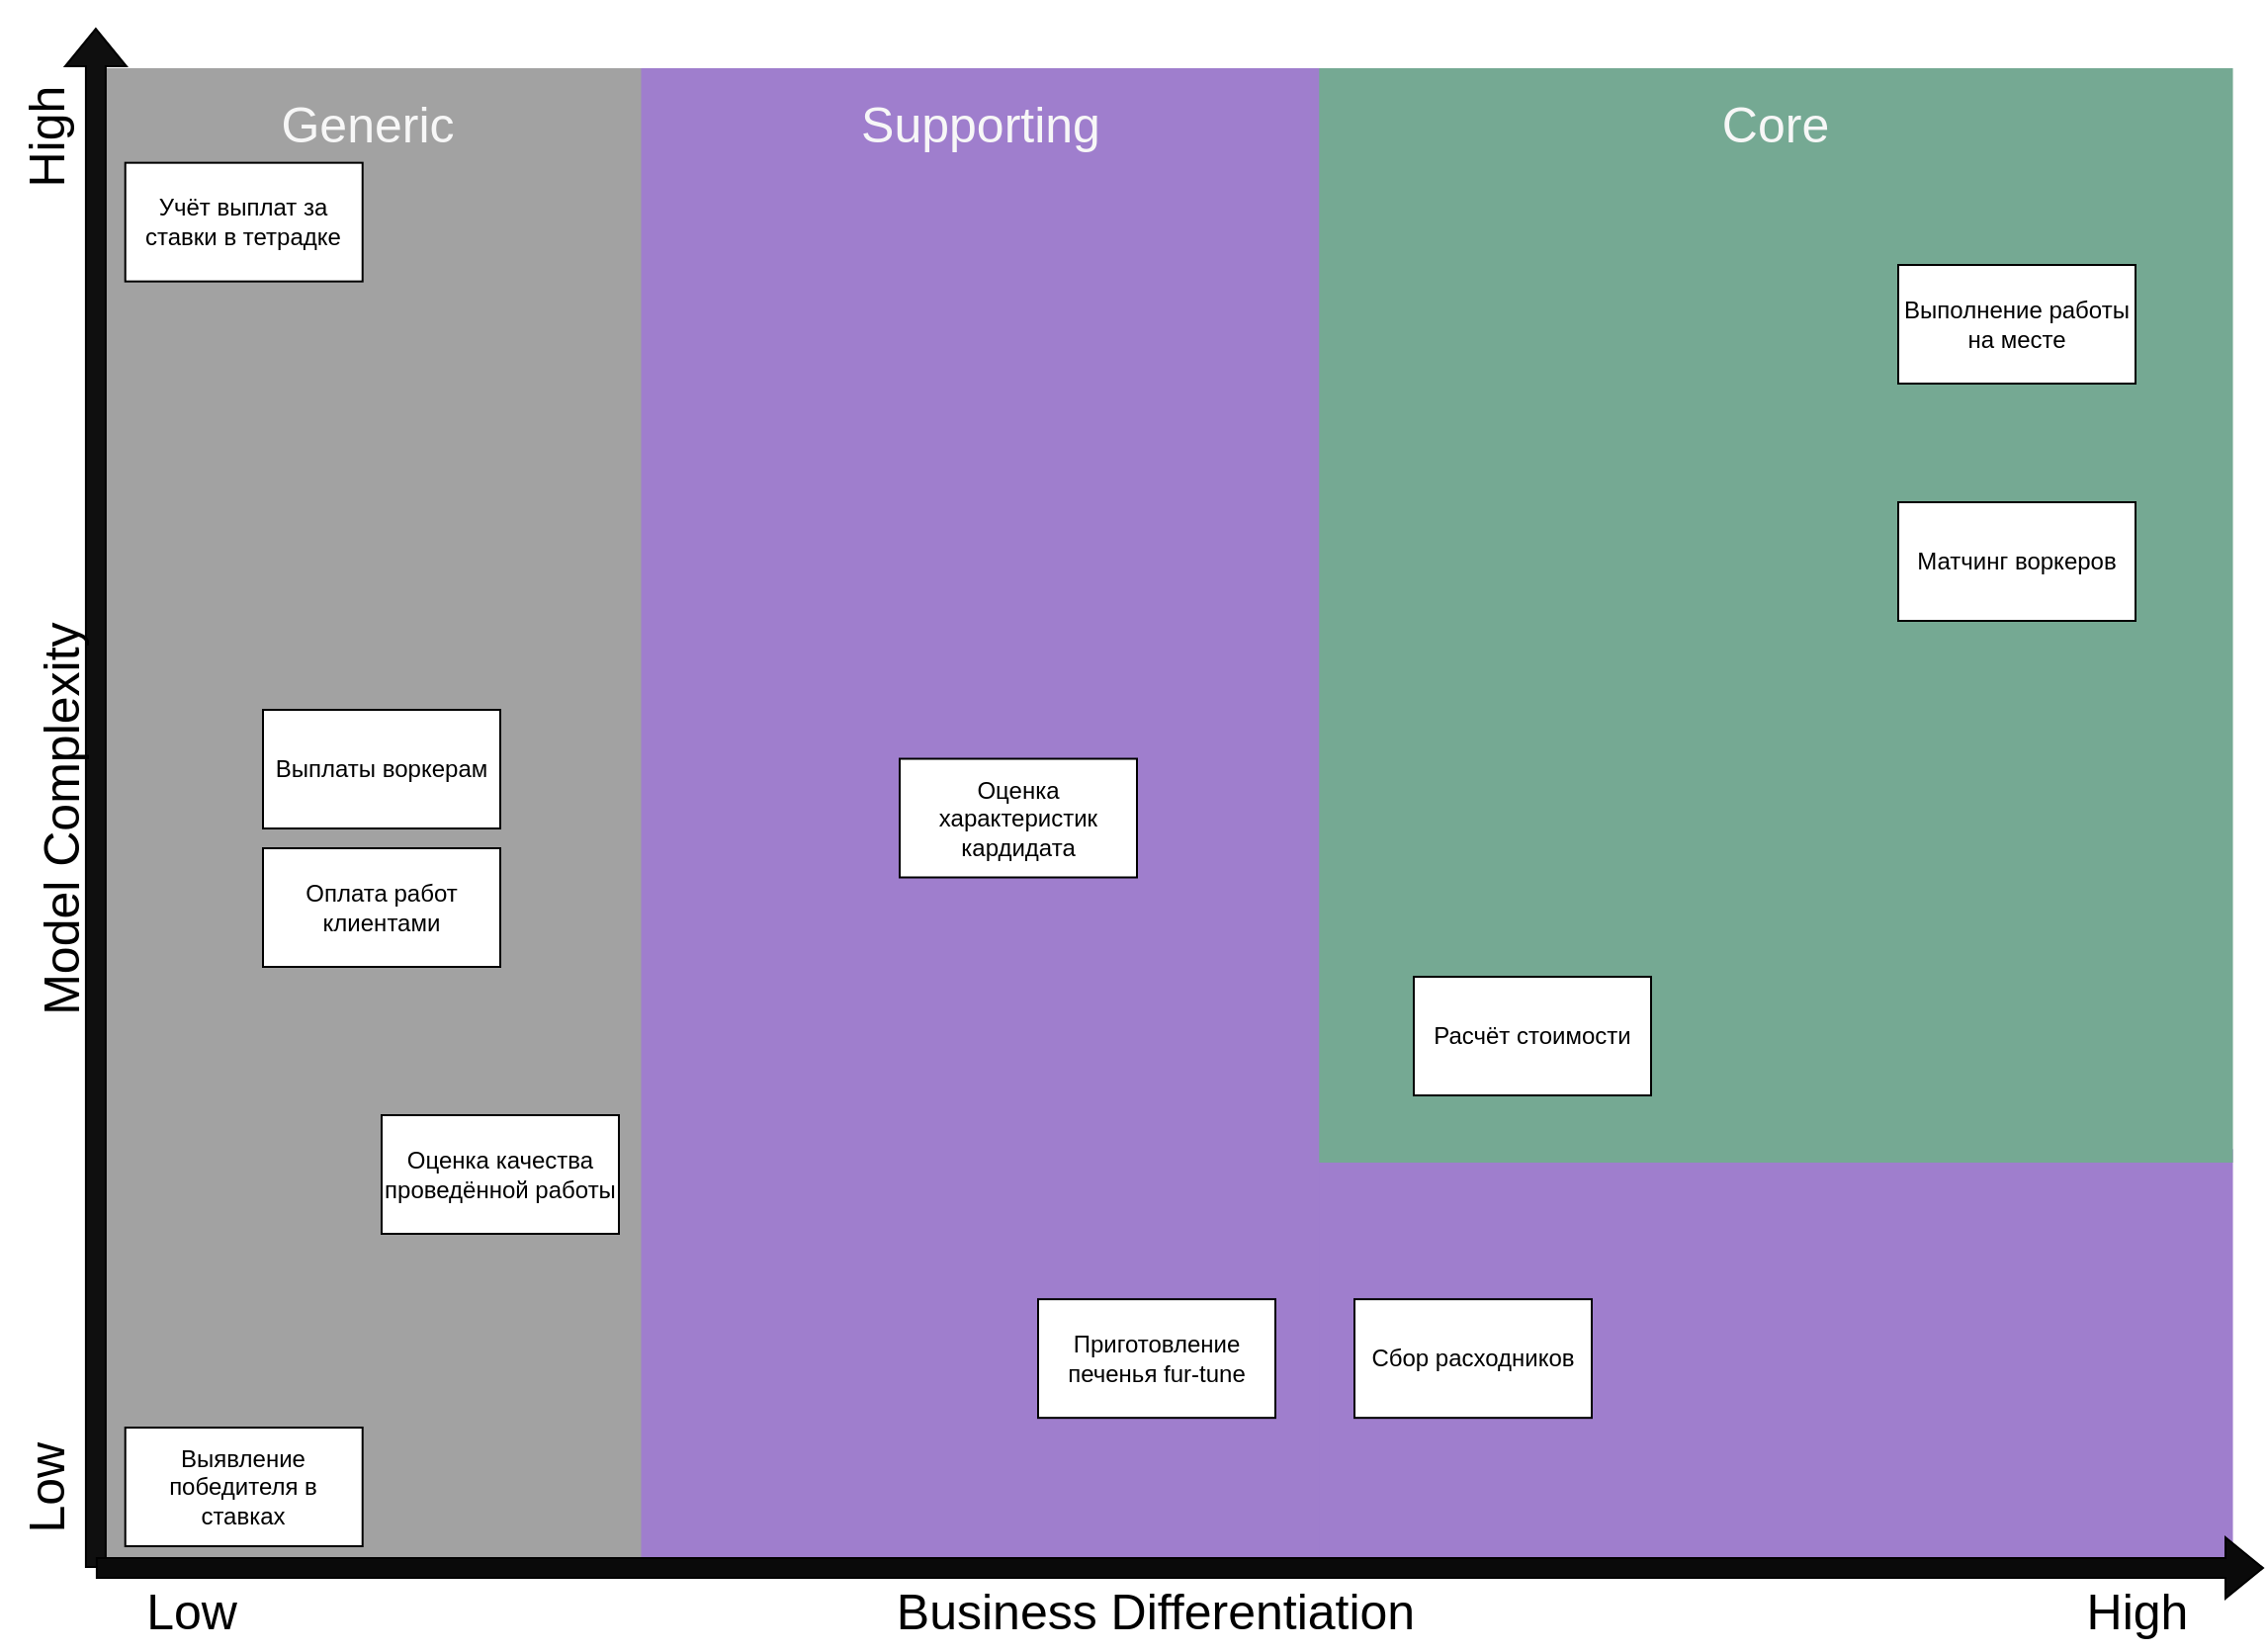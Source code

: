 <mxfile version="22.1.4" type="device">
  <diagram name="Страница — 1" id="hqghXok1EgJKlNfCsuB7">
    <mxGraphModel dx="258" dy="2209" grid="1" gridSize="10" guides="1" tooltips="1" connect="1" arrows="1" fold="1" page="1" pageScale="1" pageWidth="827" pageHeight="1169" math="0" shadow="0">
      <root>
        <mxCell id="0" />
        <mxCell id="1" parent="0" />
        <mxCell id="bK-xkZKcuil71p4V97wX-61" value="" style="group" vertex="1" connectable="0" parent="1">
          <mxGeometry x="1875" y="-460" width="1145" height="820" as="geometry" />
        </mxCell>
        <mxCell id="bK-xkZKcuil71p4V97wX-9" value="" style="rounded=0;whiteSpace=wrap;html=1;fillColor=#9f7ecd;strokeColor=none;" vertex="1" parent="bK-xkZKcuil71p4V97wX-61">
          <mxGeometry x="316.79" y="20.5" width="357.787" height="758.5" as="geometry" />
        </mxCell>
        <mxCell id="bK-xkZKcuil71p4V97wX-15" value="" style="rounded=0;whiteSpace=wrap;html=1;fillColor=#9f7ecd;strokeColor=none;" vertex="1" parent="bK-xkZKcuil71p4V97wX-61">
          <mxGeometry x="667.123" y="567.167" width="462.141" height="211.833" as="geometry" />
        </mxCell>
        <mxCell id="bK-xkZKcuil71p4V97wX-8" value="" style="rounded=0;whiteSpace=wrap;html=1;fillColor=#a2a2a2;strokeColor=none;" vertex="1" parent="bK-xkZKcuil71p4V97wX-61">
          <mxGeometry x="48.45" y="20.5" width="275.794" height="758.5" as="geometry" />
        </mxCell>
        <mxCell id="bK-xkZKcuil71p4V97wX-12" value="" style="rounded=0;whiteSpace=wrap;html=1;strokeColor=none;fillColor=#75a993;" vertex="1" parent="bK-xkZKcuil71p4V97wX-61">
          <mxGeometry x="667.123" y="20.5" width="462.141" height="553.5" as="geometry" />
        </mxCell>
        <mxCell id="bK-xkZKcuil71p4V97wX-13" value="" style="shape=flexArrow;endArrow=classic;html=1;rounded=0;exitX=0;exitY=1;exitDx=0;exitDy=0;fillColor=#0F0F0F;" edge="1" parent="bK-xkZKcuil71p4V97wX-61" source="bK-xkZKcuil71p4V97wX-8">
          <mxGeometry width="50" height="50" relative="1" as="geometry">
            <mxPoint x="-40.996" y="341.667" as="sourcePoint" />
            <mxPoint x="48.45" as="targetPoint" />
          </mxGeometry>
        </mxCell>
        <mxCell id="bK-xkZKcuil71p4V97wX-14" value="" style="shape=flexArrow;endArrow=classic;html=1;rounded=0;exitX=0;exitY=1;exitDx=0;exitDy=0;fillColor=#0A0A0A;" edge="1" parent="bK-xkZKcuil71p4V97wX-61" source="bK-xkZKcuil71p4V97wX-8">
          <mxGeometry width="50" height="50" relative="1" as="geometry">
            <mxPoint x="316.79" y="758.5" as="sourcePoint" />
            <mxPoint x="1145" y="779" as="targetPoint" />
          </mxGeometry>
        </mxCell>
        <mxCell id="bK-xkZKcuil71p4V97wX-17" value="&lt;font color=&quot;#f7f7f7&quot; style=&quot;font-size: 25px;&quot;&gt;Generic&lt;/font&gt;" style="text;html=1;strokeColor=none;fillColor=none;align=center;verticalAlign=middle;whiteSpace=wrap;rounded=0;" vertex="1" parent="bK-xkZKcuil71p4V97wX-61">
          <mxGeometry x="104.354" y="27.333" width="163.986" height="41" as="geometry" />
        </mxCell>
        <mxCell id="bK-xkZKcuil71p4V97wX-18" value="&lt;font color=&quot;#f7f7f7&quot; style=&quot;font-size: 25px;&quot;&gt;Supporting&lt;/font&gt;" style="text;html=1;strokeColor=none;fillColor=none;align=center;verticalAlign=middle;whiteSpace=wrap;rounded=0;" vertex="1" parent="bK-xkZKcuil71p4V97wX-61">
          <mxGeometry x="413.691" y="27.333" width="163.986" height="41" as="geometry" />
        </mxCell>
        <mxCell id="bK-xkZKcuil71p4V97wX-19" value="&lt;font color=&quot;#f7f7f7&quot; style=&quot;font-size: 25px;&quot;&gt;Core&lt;/font&gt;" style="text;html=1;strokeColor=none;fillColor=none;align=center;verticalAlign=middle;whiteSpace=wrap;rounded=0;" vertex="1" parent="bK-xkZKcuil71p4V97wX-61">
          <mxGeometry x="816.201" y="27.333" width="163.986" height="41" as="geometry" />
        </mxCell>
        <mxCell id="bK-xkZKcuil71p4V97wX-20" value="&lt;font style=&quot;font-size: 25px;&quot;&gt;Business Differentiation&lt;/font&gt;" style="text;html=1;strokeColor=none;fillColor=none;align=center;verticalAlign=middle;whiteSpace=wrap;rounded=0;" vertex="1" parent="bK-xkZKcuil71p4V97wX-61">
          <mxGeometry x="48.45" y="779" width="1073.36" height="41" as="geometry" />
        </mxCell>
        <mxCell id="bK-xkZKcuil71p4V97wX-21" value="&lt;font style=&quot;font-size: 25px;&quot;&gt;Low&lt;/font&gt;" style="text;html=1;strokeColor=none;fillColor=none;align=center;verticalAlign=middle;whiteSpace=wrap;rounded=0;" vertex="1" parent="bK-xkZKcuil71p4V97wX-61">
          <mxGeometry x="55.904" y="779" width="81.993" height="41" as="geometry" />
        </mxCell>
        <mxCell id="bK-xkZKcuil71p4V97wX-23" value="&lt;font style=&quot;font-size: 25px;&quot;&gt;High&lt;/font&gt;" style="text;html=1;strokeColor=none;fillColor=none;align=center;verticalAlign=middle;whiteSpace=wrap;rounded=0;" vertex="1" parent="bK-xkZKcuil71p4V97wX-61">
          <mxGeometry x="1039.817" y="779" width="81.993" height="41" as="geometry" />
        </mxCell>
        <mxCell id="bK-xkZKcuil71p4V97wX-24" value="&lt;font style=&quot;font-size: 25px;&quot;&gt;Model Complexity&lt;br&gt;&lt;/font&gt;" style="text;html=1;strokeColor=none;fillColor=none;align=center;verticalAlign=middle;whiteSpace=wrap;rounded=0;rotation=-90;" vertex="1" parent="bK-xkZKcuil71p4V97wX-61">
          <mxGeometry x="-383.875" y="379.25" width="827.382" height="41" as="geometry" />
        </mxCell>
        <mxCell id="bK-xkZKcuil71p4V97wX-25" value="&lt;font style=&quot;font-size: 25px;&quot;&gt;Low&lt;/font&gt;" style="text;html=1;strokeColor=none;fillColor=none;align=center;verticalAlign=middle;whiteSpace=wrap;rounded=0;rotation=-90;" vertex="1" parent="bK-xkZKcuil71p4V97wX-61">
          <mxGeometry x="-18.635" y="717.5" width="81.993" height="41" as="geometry" />
        </mxCell>
        <mxCell id="bK-xkZKcuil71p4V97wX-27" value="&lt;font style=&quot;font-size: 25px;&quot;&gt;High&lt;/font&gt;" style="text;html=1;strokeColor=none;fillColor=none;align=center;verticalAlign=middle;whiteSpace=wrap;rounded=0;rotation=-90;" vertex="1" parent="bK-xkZKcuil71p4V97wX-61">
          <mxGeometry x="-18.635" y="34.167" width="81.993" height="41" as="geometry" />
        </mxCell>
        <mxCell id="bK-xkZKcuil71p4V97wX-52" value="Выполнение работы на месте" style="rounded=0;whiteSpace=wrap;html=1;container=0;" vertex="1" parent="bK-xkZKcuil71p4V97wX-61">
          <mxGeometry x="960" y="120" width="120" height="60" as="geometry" />
        </mxCell>
        <mxCell id="bK-xkZKcuil71p4V97wX-50" value="Матчинг воркеров" style="rounded=0;whiteSpace=wrap;html=1;container=0;" vertex="1" parent="bK-xkZKcuil71p4V97wX-61">
          <mxGeometry x="960" y="240" width="120" height="60" as="geometry" />
        </mxCell>
        <mxCell id="bK-xkZKcuil71p4V97wX-51" value="Расчёт стоимости" style="rounded=0;whiteSpace=wrap;html=1;container=0;" vertex="1" parent="bK-xkZKcuil71p4V97wX-61">
          <mxGeometry x="715" y="480" width="120" height="60" as="geometry" />
        </mxCell>
        <mxCell id="bK-xkZKcuil71p4V97wX-48" value="Приготовление печенья fur-tune" style="rounded=0;whiteSpace=wrap;html=1;container=0;" vertex="1" parent="bK-xkZKcuil71p4V97wX-61">
          <mxGeometry x="525" y="643.08" width="120" height="60" as="geometry" />
        </mxCell>
        <mxCell id="bK-xkZKcuil71p4V97wX-49" value="Сбор расходников" style="rounded=0;whiteSpace=wrap;html=1;container=0;" vertex="1" parent="bK-xkZKcuil71p4V97wX-61">
          <mxGeometry x="685" y="643.08" width="120" height="60" as="geometry" />
        </mxCell>
        <mxCell id="bK-xkZKcuil71p4V97wX-29" value="Оценка характеристик кардидата" style="rounded=0;whiteSpace=wrap;html=1;container=0;" vertex="1" parent="bK-xkZKcuil71p4V97wX-61">
          <mxGeometry x="455.0" y="369.75" width="120" height="60" as="geometry" />
        </mxCell>
        <mxCell id="bK-xkZKcuil71p4V97wX-57" value="Учёт выплат за ставки в тетрадке" style="rounded=0;whiteSpace=wrap;html=1;container=0;" vertex="1" parent="bK-xkZKcuil71p4V97wX-61">
          <mxGeometry x="63.36" y="68.33" width="120" height="60" as="geometry" />
        </mxCell>
        <mxCell id="bK-xkZKcuil71p4V97wX-58" value="Оплата работ клиентами" style="rounded=0;whiteSpace=wrap;html=1;container=0;" vertex="1" parent="bK-xkZKcuil71p4V97wX-61">
          <mxGeometry x="133" y="415" width="120" height="60" as="geometry" />
        </mxCell>
        <mxCell id="bK-xkZKcuil71p4V97wX-59" value="Выплаты воркерам" style="rounded=0;whiteSpace=wrap;html=1;container=0;" vertex="1" parent="bK-xkZKcuil71p4V97wX-61">
          <mxGeometry x="133" y="345" width="120" height="60" as="geometry" />
        </mxCell>
        <mxCell id="bK-xkZKcuil71p4V97wX-55" value="Оценка качества проведённой работы" style="rounded=0;whiteSpace=wrap;html=1;container=0;" vertex="1" parent="bK-xkZKcuil71p4V97wX-61">
          <mxGeometry x="193.0" y="550" width="120" height="60" as="geometry" />
        </mxCell>
        <mxCell id="bK-xkZKcuil71p4V97wX-56" value="Выявление победителя в ставках" style="rounded=0;whiteSpace=wrap;html=1;container=0;" vertex="1" parent="bK-xkZKcuil71p4V97wX-61">
          <mxGeometry x="63.36" y="708" width="120" height="60" as="geometry" />
        </mxCell>
      </root>
    </mxGraphModel>
  </diagram>
</mxfile>

